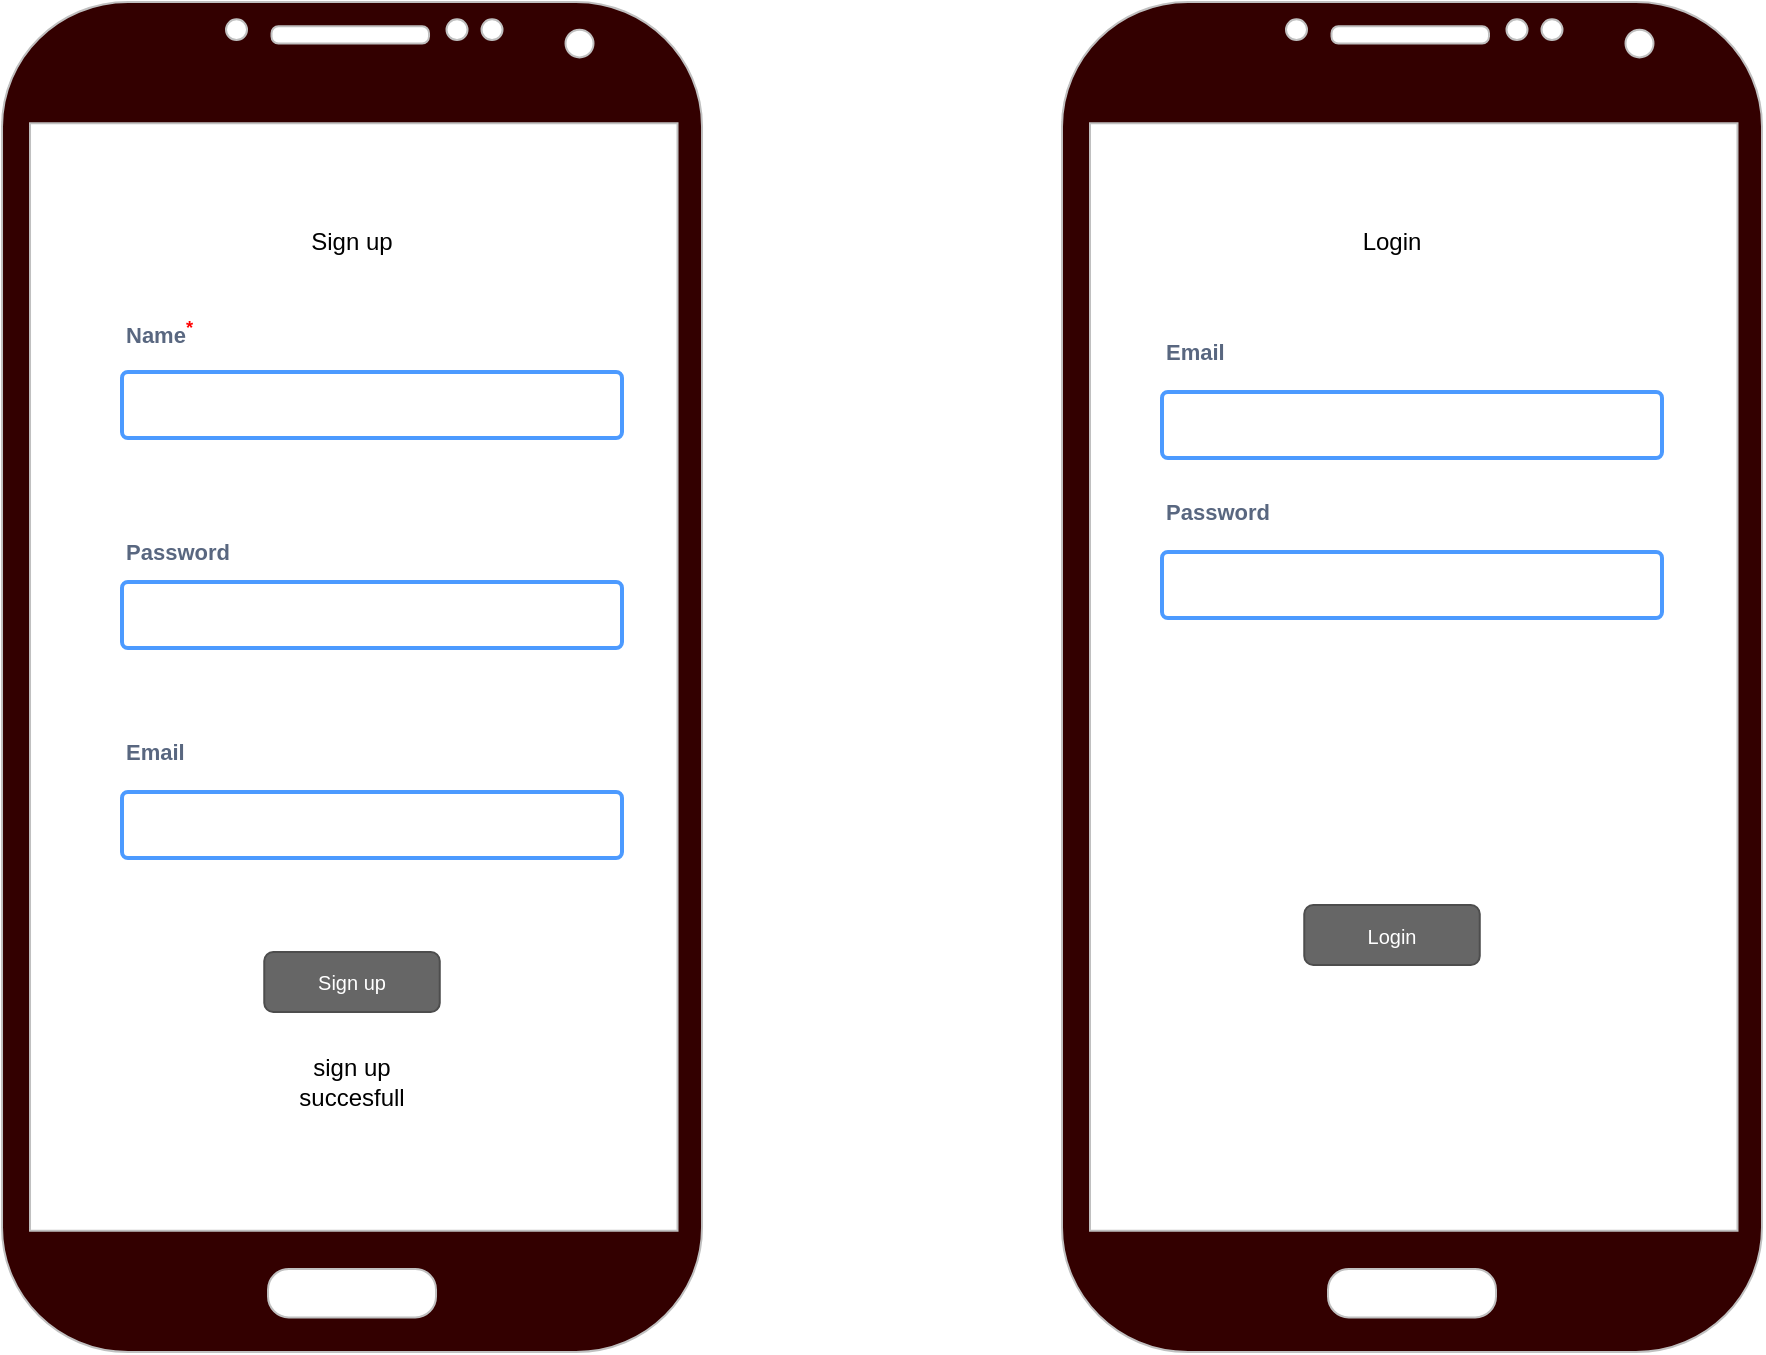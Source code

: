 <mxfile version="26.0.16" pages="2">
  <diagram id="jePEmirGJjCFWZgr9R77" name="register">
    <mxGraphModel dx="1035" dy="548" grid="1" gridSize="10" guides="1" tooltips="1" connect="1" arrows="1" fold="1" page="1" pageScale="1" pageWidth="827" pageHeight="1169" math="0" shadow="0">
      <root>
        <mxCell id="0" />
        <mxCell id="1" parent="0" />
        <mxCell id="0oU7VvRD6Vdt0wbhsqFe-1" value="" style="verticalLabelPosition=bottom;verticalAlign=top;html=1;shadow=0;dashed=0;strokeWidth=1;shape=mxgraph.android.phone2;strokeColor=#c0c0c0;fillColor=light-dark(#330000,var(--ge-dark-color, #121212));" parent="1" vertex="1">
          <mxGeometry x="270.01" y="15" width="350" height="675" as="geometry" />
        </mxCell>
        <mxCell id="I4vPnrvsCS4YJN09SwZR-1" value="Sign up" style="rounded=1;html=1;shadow=0;dashed=0;whiteSpace=wrap;fontSize=10;fillColor=#666666;align=center;strokeColor=#4D4D4D;fontColor=#ffffff;" parent="1" vertex="1">
          <mxGeometry x="401.13" y="490" width="87.75" height="30" as="geometry" />
        </mxCell>
        <mxCell id="I4vPnrvsCS4YJN09SwZR-2" value="Name&lt;sup&gt;&lt;font color=&quot;#ff0000&quot;&gt;*&lt;/font&gt;&lt;/sup&gt;" style="fillColor=none;strokeColor=none;html=1;fontSize=11;fontStyle=0;align=left;fontColor=#596780;fontStyle=1;fontSize=11" parent="1" vertex="1">
          <mxGeometry x="330" y="170" width="240" height="20" as="geometry" />
        </mxCell>
        <mxCell id="I4vPnrvsCS4YJN09SwZR-3" value="" style="rounded=1;arcSize=9;align=left;spacingLeft=5;strokeColor=#4C9AFF;html=1;strokeWidth=2;fontSize=12" parent="1" vertex="1">
          <mxGeometry x="330" y="200" width="250" height="33" as="geometry" />
        </mxCell>
        <mxCell id="I4vPnrvsCS4YJN09SwZR-4" value="Password" style="fillColor=none;strokeColor=none;html=1;fontSize=11;fontStyle=0;align=left;fontColor=#596780;fontStyle=1;fontSize=11" parent="1" vertex="1">
          <mxGeometry x="330" y="280" width="240" height="20" as="geometry" />
        </mxCell>
        <mxCell id="I4vPnrvsCS4YJN09SwZR-5" value="" style="rounded=1;arcSize=9;align=left;spacingLeft=5;strokeColor=#4C9AFF;html=1;strokeWidth=2;fontSize=12" parent="1" vertex="1">
          <mxGeometry x="330" y="305" width="250" height="33" as="geometry" />
        </mxCell>
        <mxCell id="7Zh6l3FUp-JfIekAFlcO-1" value="Sign up" style="text;html=1;align=center;verticalAlign=middle;whiteSpace=wrap;rounded=0;" parent="1" vertex="1">
          <mxGeometry x="415.01" y="120" width="60" height="30" as="geometry" />
        </mxCell>
        <mxCell id="k2nWUoBri2Ow_LevvHqa-4" value="Email" style="fillColor=none;strokeColor=none;html=1;fontSize=11;fontStyle=0;align=left;fontColor=#596780;fontStyle=1;fontSize=11" parent="1" vertex="1">
          <mxGeometry x="330" y="380" width="240" height="20" as="geometry" />
        </mxCell>
        <mxCell id="k2nWUoBri2Ow_LevvHqa-5" value="" style="rounded=1;arcSize=9;align=left;spacingLeft=5;strokeColor=#4C9AFF;html=1;strokeWidth=2;fontSize=12" parent="1" vertex="1">
          <mxGeometry x="330" y="410" width="250" height="33" as="geometry" />
        </mxCell>
        <mxCell id="k2nWUoBri2Ow_LevvHqa-6" value="sign up succesfull" style="text;html=1;align=center;verticalAlign=middle;whiteSpace=wrap;rounded=0;" parent="1" vertex="1">
          <mxGeometry x="415.01" y="540" width="60" height="30" as="geometry" />
        </mxCell>
        <mxCell id="OAgnztjfkMtm-UY70IXR-10" value="" style="verticalLabelPosition=bottom;verticalAlign=top;html=1;shadow=0;dashed=0;strokeWidth=1;shape=mxgraph.android.phone2;strokeColor=#c0c0c0;fillColor=light-dark(#330000,var(--ge-dark-color, #121212));" vertex="1" parent="1">
          <mxGeometry x="800" y="15" width="350" height="675" as="geometry" />
        </mxCell>
        <mxCell id="OAgnztjfkMtm-UY70IXR-11" value="Login" style="rounded=1;html=1;shadow=0;dashed=0;whiteSpace=wrap;fontSize=10;fillColor=#666666;align=center;strokeColor=#4D4D4D;fontColor=#ffffff;" vertex="1" parent="1">
          <mxGeometry x="921.13" y="466.5" width="87.75" height="30" as="geometry" />
        </mxCell>
        <mxCell id="OAgnztjfkMtm-UY70IXR-14" value="Password" style="fillColor=none;strokeColor=none;html=1;fontSize=11;fontStyle=0;align=left;fontColor=#596780;fontStyle=1;fontSize=11" vertex="1" parent="1">
          <mxGeometry x="850" y="260" width="240" height="20" as="geometry" />
        </mxCell>
        <mxCell id="OAgnztjfkMtm-UY70IXR-15" value="" style="rounded=1;arcSize=9;align=left;spacingLeft=5;strokeColor=#4C9AFF;html=1;strokeWidth=2;fontSize=12" vertex="1" parent="1">
          <mxGeometry x="850" y="210" width="250" height="33" as="geometry" />
        </mxCell>
        <mxCell id="OAgnztjfkMtm-UY70IXR-16" value="Login" style="text;html=1;align=center;verticalAlign=middle;whiteSpace=wrap;rounded=0;" vertex="1" parent="1">
          <mxGeometry x="935.01" y="120" width="60" height="30" as="geometry" />
        </mxCell>
        <mxCell id="OAgnztjfkMtm-UY70IXR-17" value="Email" style="fillColor=none;strokeColor=none;html=1;fontSize=11;fontStyle=0;align=left;fontColor=#596780;fontStyle=1;fontSize=11" vertex="1" parent="1">
          <mxGeometry x="850" y="180" width="240" height="20" as="geometry" />
        </mxCell>
        <mxCell id="OAgnztjfkMtm-UY70IXR-18" value="" style="rounded=1;arcSize=9;align=left;spacingLeft=5;strokeColor=#4C9AFF;html=1;strokeWidth=2;fontSize=12" vertex="1" parent="1">
          <mxGeometry x="850" y="290" width="250" height="33" as="geometry" />
        </mxCell>
      </root>
    </mxGraphModel>
  </diagram>
  <diagram name="login" id="vIwNCxG2R3NSsn7bslp3">
    <mxGraphModel dx="1269" dy="648" grid="1" gridSize="10" guides="1" tooltips="1" connect="1" arrows="1" fold="1" page="1" pageScale="1" pageWidth="827" pageHeight="1169" math="0" shadow="0">
      <root>
        <mxCell id="0" />
        <mxCell id="1" parent="0" />
        <mxCell id="fUSSOf62ad5XIPjs2Fev-1" value="" style="verticalLabelPosition=bottom;verticalAlign=top;html=1;shadow=0;dashed=0;strokeWidth=1;shape=mxgraph.android.phone2;strokeColor=#c0c0c0;fillColor=light-dark(#330000,var(--ge-dark-color, #121212));" vertex="1" parent="1">
          <mxGeometry x="270.01" y="15" width="350" height="550" as="geometry" />
        </mxCell>
        <mxCell id="fUSSOf62ad5XIPjs2Fev-3" value="Login" style="rounded=1;html=1;shadow=0;dashed=0;whiteSpace=wrap;fontSize=10;fillColor=#666666;align=center;strokeColor=#4D4D4D;fontColor=#ffffff;" vertex="1" parent="1">
          <mxGeometry x="401.13" y="400" width="87.75" height="30" as="geometry" />
        </mxCell>
        <mxCell id="fUSSOf62ad5XIPjs2Fev-5" value="Login" style="text;html=1;align=center;verticalAlign=middle;whiteSpace=wrap;rounded=0;" vertex="1" parent="1">
          <mxGeometry x="415.01" y="120" width="60" height="30" as="geometry" />
        </mxCell>
        <mxCell id="fUSSOf62ad5XIPjs2Fev-8" value="Name&lt;sup&gt;&lt;font color=&quot;#ff0000&quot;&gt;*&lt;/font&gt;&lt;/sup&gt;" style="fillColor=none;strokeColor=none;html=1;fontSize=11;fontStyle=0;align=left;fontColor=#596780;fontStyle=1;fontSize=11" vertex="1" parent="1">
          <mxGeometry x="330" y="170" width="240" height="20" as="geometry" />
        </mxCell>
        <mxCell id="fUSSOf62ad5XIPjs2Fev-9" value="" style="rounded=1;arcSize=9;align=left;spacingLeft=5;strokeColor=#4C9AFF;html=1;strokeWidth=2;fontSize=12" vertex="1" parent="1">
          <mxGeometry x="330" y="200" width="250" height="33" as="geometry" />
        </mxCell>
        <mxCell id="fUSSOf62ad5XIPjs2Fev-10" value="Password" style="fillColor=none;strokeColor=none;html=1;fontSize=11;fontStyle=0;align=left;fontColor=#596780;fontStyle=1;fontSize=11" vertex="1" parent="1">
          <mxGeometry x="330" y="280" width="240" height="20" as="geometry" />
        </mxCell>
        <mxCell id="fUSSOf62ad5XIPjs2Fev-11" value="" style="rounded=1;arcSize=9;align=left;spacingLeft=5;strokeColor=#4C9AFF;html=1;strokeWidth=2;fontSize=12" vertex="1" parent="1">
          <mxGeometry x="330" y="305" width="250" height="33" as="geometry" />
        </mxCell>
        <mxCell id="Mmde09NxmE_c7Ciw0Ihp-1" value="login succesfull" style="text;html=1;align=center;verticalAlign=middle;whiteSpace=wrap;rounded=0;" vertex="1" parent="1">
          <mxGeometry x="415.01" y="450" width="60" height="30" as="geometry" />
        </mxCell>
      </root>
    </mxGraphModel>
  </diagram>
</mxfile>
